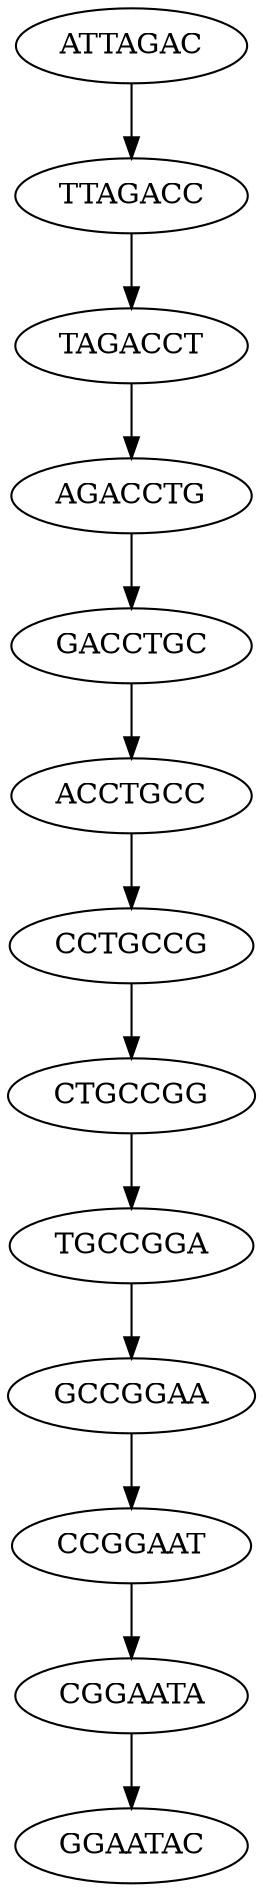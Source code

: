 // DeBruijn graph
digraph {
	TTAGACC [label=TTAGACC]
	CGGAATA [label=CGGAATA]
	AGACCTG [label=AGACCTG]
	GCCGGAA [label=GCCGGAA]
	TAGACCT [label=TAGACCT]
	TGCCGGA [label=TGCCGGA]
	CCTGCCG [label=CCTGCCG]
	ATTAGAC [label=ATTAGAC]
	GACCTGC [label=GACCTGC]
	CCGGAAT [label=CCGGAAT]
	CTGCCGG [label=CTGCCGG]
	ACCTGCC [label=ACCTGCC]
		TTAGACC -> TAGACCT
		CGGAATA -> GGAATAC
		AGACCTG -> GACCTGC
		GCCGGAA -> CCGGAAT
		TAGACCT -> AGACCTG
		TGCCGGA -> GCCGGAA
		CCTGCCG -> CTGCCGG
		ATTAGAC -> TTAGACC
		GACCTGC -> ACCTGCC
		CCGGAAT -> CGGAATA
		CTGCCGG -> TGCCGGA
		ACCTGCC -> CCTGCCG
}